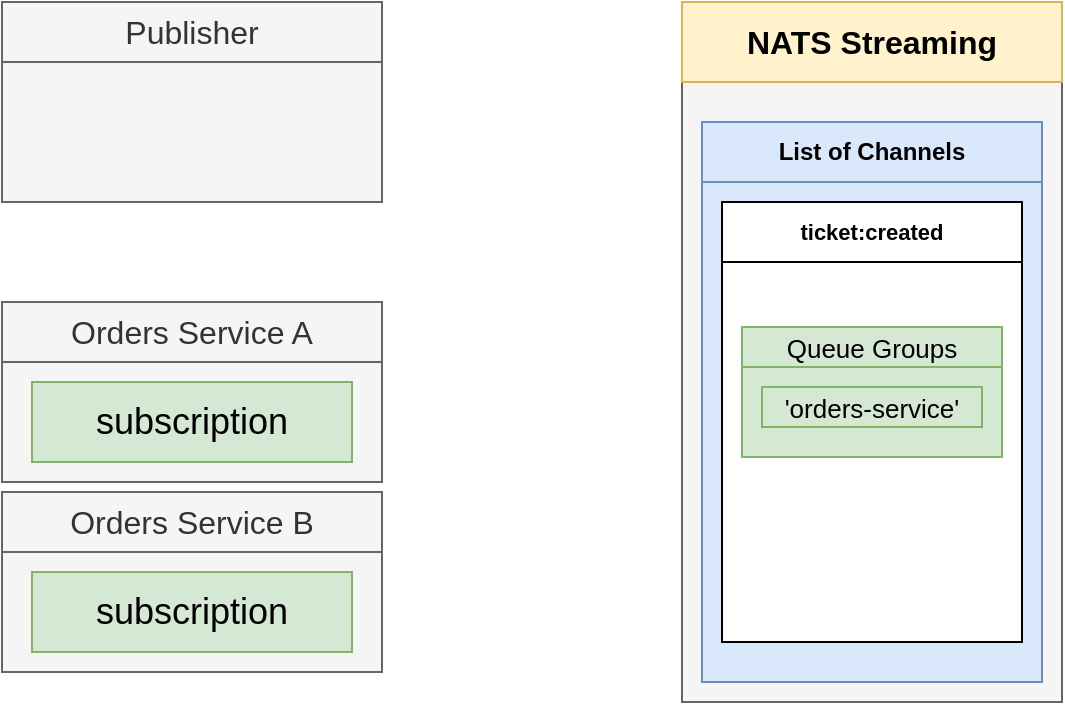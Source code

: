 <mxfile version="13.0.2" type="github" pages="4">
  <diagram id="XnMkDaOkkMK2pUcaQcO5" name="01 - listener">
    <mxGraphModel dx="715" dy="352" grid="1" gridSize="10" guides="1" tooltips="1" connect="1" arrows="1" fold="1" page="1" pageScale="1" pageWidth="1920" pageHeight="1200" math="0" shadow="0">
      <root>
        <mxCell id="0" />
        <mxCell id="1" parent="0" />
        <mxCell id="knFU9iSai9PlR1MATkQc-1" value="Publisher" style="rounded=0;whiteSpace=wrap;html=1;fillColor=#f5f5f5;strokeColor=#666666;fontColor=#333333;fontStyle=0;fontSize=16;" parent="1" vertex="1">
          <mxGeometry x="610" y="260" width="190" height="30" as="geometry" />
        </mxCell>
        <mxCell id="knFU9iSai9PlR1MATkQc-2" value="" style="rounded=0;whiteSpace=wrap;html=1;fillColor=#f5f5f5;strokeColor=#666666;fontColor=#333333;" parent="1" vertex="1">
          <mxGeometry x="610" y="290" width="190" height="70" as="geometry" />
        </mxCell>
        <mxCell id="knFU9iSai9PlR1MATkQc-3" value="" style="rounded=0;whiteSpace=wrap;html=1;fillColor=#f5f5f5;strokeColor=#666666;fontColor=#333333;" parent="1" vertex="1">
          <mxGeometry x="950" y="300" width="190" height="310" as="geometry" />
        </mxCell>
        <mxCell id="knFU9iSai9PlR1MATkQc-4" value="Orders Service A" style="rounded=0;whiteSpace=wrap;html=1;fillColor=#f5f5f5;strokeColor=#666666;fontColor=#333333;fontStyle=0;fontSize=16;" parent="1" vertex="1">
          <mxGeometry x="610" y="410" width="190" height="30" as="geometry" />
        </mxCell>
        <mxCell id="knFU9iSai9PlR1MATkQc-5" value="NATS Streaming" style="rounded=0;whiteSpace=wrap;html=1;fillColor=#fff2cc;strokeColor=#d6b656;fontStyle=1;fontSize=16;" parent="1" vertex="1">
          <mxGeometry x="950" y="260" width="190" height="40" as="geometry" />
        </mxCell>
        <mxCell id="knFU9iSai9PlR1MATkQc-6" value="" style="rounded=0;whiteSpace=wrap;html=1;fillColor=#f5f5f5;strokeColor=#666666;fontColor=#333333;" parent="1" vertex="1">
          <mxGeometry x="610" y="440" width="190" height="60" as="geometry" />
        </mxCell>
        <mxCell id="knFU9iSai9PlR1MATkQc-7" value="List of Channels" style="rounded=0;whiteSpace=wrap;html=1;fontSize=12;fillColor=#dae8fc;strokeColor=#6c8ebf;fontStyle=1" parent="1" vertex="1">
          <mxGeometry x="960" y="320" width="170" height="30" as="geometry" />
        </mxCell>
        <mxCell id="knFU9iSai9PlR1MATkQc-8" value="" style="rounded=0;whiteSpace=wrap;html=1;fontSize=12;fillColor=#dae8fc;strokeColor=#6c8ebf;fontStyle=1" parent="1" vertex="1">
          <mxGeometry x="960" y="350" width="170" height="250" as="geometry" />
        </mxCell>
        <mxCell id="knFU9iSai9PlR1MATkQc-9" value="&lt;font style=&quot;font-size: 11px&quot;&gt;&lt;b&gt;ticket:created&lt;/b&gt;&lt;br style=&quot;font-size: 11px&quot;&gt;&lt;/font&gt;" style="rounded=0;whiteSpace=wrap;html=1;fontSize=11;align=center;" parent="1" vertex="1">
          <mxGeometry x="970" y="360" width="150" height="30" as="geometry" />
        </mxCell>
        <mxCell id="knFU9iSai9PlR1MATkQc-10" value="subscription" style="rounded=0;whiteSpace=wrap;html=1;fontSize=18;align=center;fillColor=#d5e8d4;strokeColor=#82b366;" parent="1" vertex="1">
          <mxGeometry x="625" y="450" width="160" height="40" as="geometry" />
        </mxCell>
        <mxCell id="knFU9iSai9PlR1MATkQc-11" value="&lt;font style=&quot;font-size: 11px&quot;&gt;&lt;br style=&quot;font-size: 11px&quot;&gt;&lt;/font&gt;" style="rounded=0;whiteSpace=wrap;html=1;fontSize=11;align=center;" parent="1" vertex="1">
          <mxGeometry x="970" y="390" width="150" height="190" as="geometry" />
        </mxCell>
        <mxCell id="knFU9iSai9PlR1MATkQc-18" value="Queue Groups" style="rounded=0;whiteSpace=wrap;html=1;fontSize=13;align=center;fillColor=#d5e8d4;strokeColor=#82b366;" parent="1" vertex="1">
          <mxGeometry x="980" y="422.5" width="130" height="20" as="geometry" />
        </mxCell>
        <mxCell id="knFU9iSai9PlR1MATkQc-19" value="" style="rounded=0;whiteSpace=wrap;html=1;fontSize=13;align=center;fillColor=#d5e8d4;strokeColor=#82b366;" parent="1" vertex="1">
          <mxGeometry x="980" y="442.5" width="130" height="45" as="geometry" />
        </mxCell>
        <mxCell id="knFU9iSai9PlR1MATkQc-20" value="&#39;orders-service&#39;" style="rounded=0;whiteSpace=wrap;html=1;fontSize=13;align=center;fillColor=#d5e8d4;strokeColor=#82b366;" parent="1" vertex="1">
          <mxGeometry x="990" y="452.5" width="110" height="20" as="geometry" />
        </mxCell>
        <mxCell id="knFU9iSai9PlR1MATkQc-28" value="Orders Service B" style="rounded=0;whiteSpace=wrap;html=1;fillColor=#f5f5f5;strokeColor=#666666;fontColor=#333333;fontStyle=0;fontSize=16;" parent="1" vertex="1">
          <mxGeometry x="610" y="505" width="190" height="30" as="geometry" />
        </mxCell>
        <mxCell id="knFU9iSai9PlR1MATkQc-29" value="" style="rounded=0;whiteSpace=wrap;html=1;fillColor=#f5f5f5;strokeColor=#666666;fontColor=#333333;" parent="1" vertex="1">
          <mxGeometry x="610" y="535" width="190" height="60" as="geometry" />
        </mxCell>
        <mxCell id="knFU9iSai9PlR1MATkQc-30" value="subscription" style="rounded=0;whiteSpace=wrap;html=1;fontSize=18;align=center;fillColor=#d5e8d4;strokeColor=#82b366;" parent="1" vertex="1">
          <mxGeometry x="625" y="545" width="160" height="40" as="geometry" />
        </mxCell>
      </root>
    </mxGraphModel>
  </diagram>
  <diagram id="8azAaEPp1HsWTgUEkDEf" name="03 - id">
    <mxGraphModel dx="1502" dy="739" grid="1" gridSize="10" guides="1" tooltips="1" connect="1" arrows="1" fold="1" page="1" pageScale="1" pageWidth="1920" pageHeight="1200" math="0" shadow="0">
      <root>
        <mxCell id="HbcU3tZbMtFgkvGHTX_1-0" />
        <mxCell id="HbcU3tZbMtFgkvGHTX_1-1" parent="HbcU3tZbMtFgkvGHTX_1-0" />
        <mxCell id="HbcU3tZbMtFgkvGHTX_1-2" value="Tickets Service" style="rounded=0;whiteSpace=wrap;html=1;fontSize=19;fillColor=#f5f5f5;strokeColor=#666666;fontColor=#333333;fontStyle=1" parent="HbcU3tZbMtFgkvGHTX_1-1" vertex="1">
          <mxGeometry x="400" y="230" width="250" height="25" as="geometry" />
        </mxCell>
        <mxCell id="HbcU3tZbMtFgkvGHTX_1-3" value="" style="rounded=0;whiteSpace=wrap;html=1;fontSize=22;fillColor=#f5f5f5;strokeColor=#666666;fontColor=#333333;fontStyle=1" parent="HbcU3tZbMtFgkvGHTX_1-1" vertex="1">
          <mxGeometry x="400" y="255" width="250" height="130" as="geometry" />
        </mxCell>
        <mxCell id="HbcU3tZbMtFgkvGHTX_1-4" value="Orders Service" style="rounded=0;whiteSpace=wrap;html=1;fontSize=19;fillColor=#f5f5f5;strokeColor=#666666;fontColor=#333333;fontStyle=1" parent="HbcU3tZbMtFgkvGHTX_1-1" vertex="1">
          <mxGeometry x="680" y="230" width="250" height="25" as="geometry" />
        </mxCell>
        <mxCell id="HbcU3tZbMtFgkvGHTX_1-5" value="" style="rounded=0;whiteSpace=wrap;html=1;fontSize=22;fillColor=#f5f5f5;strokeColor=#666666;fontColor=#333333;fontStyle=1" parent="HbcU3tZbMtFgkvGHTX_1-1" vertex="1">
          <mxGeometry x="680" y="255" width="250" height="130" as="geometry" />
        </mxCell>
        <mxCell id="HbcU3tZbMtFgkvGHTX_1-6" value="tickets" style="rounded=0;whiteSpace=wrap;html=1;fontSize=19;fillColor=#d5e8d4;strokeColor=#82b366;" parent="HbcU3tZbMtFgkvGHTX_1-1" vertex="1">
          <mxGeometry x="410" y="270" width="230" height="30" as="geometry" />
        </mxCell>
        <mxCell id="HbcU3tZbMtFgkvGHTX_1-8" value="tickets" style="rounded=0;whiteSpace=wrap;html=1;fontSize=19;fillColor=#e1d5e7;strokeColor=#9673a6;" parent="HbcU3tZbMtFgkvGHTX_1-1" vertex="1">
          <mxGeometry x="690" y="270" width="230" height="30" as="geometry" />
        </mxCell>
        <mxCell id="HbcU3tZbMtFgkvGHTX_1-9" value="{ id: &#39;ABC&#39;, title: &#39;concert&#39;, price: 20 }" style="rounded=0;whiteSpace=wrap;html=1;fontSize=13;" parent="HbcU3tZbMtFgkvGHTX_1-1" vertex="1">
          <mxGeometry x="410" y="300" width="230" height="50" as="geometry" />
        </mxCell>
        <mxCell id="HbcU3tZbMtFgkvGHTX_1-10" value="{ title: &#39;concert&#39;, price: 20, id: &#39;ABC&#39; }" style="rounded=0;whiteSpace=wrap;html=1;fontSize=13;" parent="HbcU3tZbMtFgkvGHTX_1-1" vertex="1">
          <mxGeometry x="690" y="300" width="230" height="50" as="geometry" />
        </mxCell>
      </root>
    </mxGraphModel>
  </diagram>
  <diagram id="s2ZtXvtPkM39lvie7NOL" name="04 - conc">
    <mxGraphModel dx="791" dy="389" grid="1" gridSize="10" guides="1" tooltips="1" connect="1" arrows="1" fold="1" page="1" pageScale="1" pageWidth="1920" pageHeight="1200" math="0" shadow="0">
      <root>
        <mxCell id="ytgddZ6V1vfilMeZAKQx-0" />
        <mxCell id="ytgddZ6V1vfilMeZAKQx-1" parent="ytgddZ6V1vfilMeZAKQx-0" />
        <mxCell id="ytgddZ6V1vfilMeZAKQx-6" style="edgeStyle=orthogonalEdgeStyle;rounded=0;orthogonalLoop=1;jettySize=auto;html=1;exitX=0.5;exitY=1;exitDx=0;exitDy=0;fontSize=19;" edge="1" parent="ytgddZ6V1vfilMeZAKQx-1" source="ytgddZ6V1vfilMeZAKQx-2" target="ytgddZ6V1vfilMeZAKQx-3">
          <mxGeometry relative="1" as="geometry" />
        </mxCell>
        <mxCell id="ytgddZ6V1vfilMeZAKQx-7" style="edgeStyle=orthogonalEdgeStyle;rounded=0;orthogonalLoop=1;jettySize=auto;html=1;exitX=0.5;exitY=1;exitDx=0;exitDy=0;fontSize=19;" edge="1" parent="ytgddZ6V1vfilMeZAKQx-1" source="ytgddZ6V1vfilMeZAKQx-2" target="ytgddZ6V1vfilMeZAKQx-5">
          <mxGeometry relative="1" as="geometry" />
        </mxCell>
        <mxCell id="ytgddZ6V1vfilMeZAKQx-2" value="Create Ticket with price 5" style="rounded=0;whiteSpace=wrap;html=1;fillColor=#dae8fc;strokeColor=#6c8ebf;fontSize=19;" vertex="1" parent="ytgddZ6V1vfilMeZAKQx-1">
          <mxGeometry x="450" y="100" width="190" height="60" as="geometry" />
        </mxCell>
        <mxCell id="ytgddZ6V1vfilMeZAKQx-3" value="Update ticket price to 10" style="rounded=0;whiteSpace=wrap;html=1;fillColor=#dae8fc;strokeColor=#6c8ebf;fontSize=19;" vertex="1" parent="ytgddZ6V1vfilMeZAKQx-1">
          <mxGeometry x="350" y="210" width="190" height="60" as="geometry" />
        </mxCell>
        <mxCell id="ytgddZ6V1vfilMeZAKQx-5" value="Update ticket price to 15" style="rounded=0;whiteSpace=wrap;html=1;fillColor=#dae8fc;strokeColor=#6c8ebf;fontSize=19;" vertex="1" parent="ytgddZ6V1vfilMeZAKQx-1">
          <mxGeometry x="540" y="230" width="190" height="60" as="geometry" />
        </mxCell>
        <mxCell id="ytgddZ6V1vfilMeZAKQx-8" value="" style="endArrow=classic;html=1;fontSize=19;" edge="1" parent="ytgddZ6V1vfilMeZAKQx-1">
          <mxGeometry width="50" height="50" relative="1" as="geometry">
            <mxPoint x="330" y="100" as="sourcePoint" />
            <mxPoint x="330" y="290" as="targetPoint" />
          </mxGeometry>
        </mxCell>
        <mxCell id="ytgddZ6V1vfilMeZAKQx-9" value="Time" style="text;html=1;strokeColor=none;fillColor=none;align=right;verticalAlign=middle;whiteSpace=wrap;rounded=0;fontSize=19;" vertex="1" parent="ytgddZ6V1vfilMeZAKQx-1">
          <mxGeometry x="210" y="100" width="110" height="20" as="geometry" />
        </mxCell>
        <mxCell id="ytgddZ6V1vfilMeZAKQx-10" value="10ms delay" style="text;html=1;strokeColor=none;fillColor=none;align=left;verticalAlign=middle;whiteSpace=wrap;rounded=0;fontSize=11;" vertex="1" parent="ytgddZ6V1vfilMeZAKQx-1">
          <mxGeometry x="538" y="210" width="110" height="20" as="geometry" />
        </mxCell>
        <mxCell id="ytgddZ6V1vfilMeZAKQx-12" value="Repeat 200x" style="text;html=1;strokeColor=none;fillColor=none;align=center;verticalAlign=middle;whiteSpace=wrap;rounded=0;fontSize=19;fontStyle=2" vertex="1" parent="ytgddZ6V1vfilMeZAKQx-1">
          <mxGeometry x="460" y="310" width="170" height="20" as="geometry" />
        </mxCell>
      </root>
    </mxGraphModel>
  </diagram>
  <diagram id="yUfI93iDVKuBCHSDgu4D" name="05 - conc">
    <mxGraphModel dx="858" dy="422" grid="1" gridSize="10" guides="1" tooltips="1" connect="1" arrows="1" fold="1" page="1" pageScale="1" pageWidth="1920" pageHeight="1200" math="0" shadow="0">
      <root>
        <mxCell id="6ZUPitewS4NCuQdi4uVs-0" />
        <mxCell id="6ZUPitewS4NCuQdi4uVs-1" parent="6ZUPitewS4NCuQdi4uVs-0" />
        <mxCell id="CprpGlmimzwDBy_MxNqk-0" value="Tickets Database" style="rounded=0;whiteSpace=wrap;html=1;fillColor=#f5f5f5;strokeColor=#666666;fontColor=#333333;fontStyle=1;fontSize=16;" vertex="1" parent="6ZUPitewS4NCuQdi4uVs-1">
          <mxGeometry x="650" y="225" width="170" height="30" as="geometry" />
        </mxCell>
        <mxCell id="CprpGlmimzwDBy_MxNqk-1" value="" style="rounded=0;whiteSpace=wrap;html=1;fillColor=#f5f5f5;strokeColor=#666666;fontColor=#333333;" vertex="1" parent="6ZUPitewS4NCuQdi4uVs-1">
          <mxGeometry x="650" y="255" width="170" height="150" as="geometry" />
        </mxCell>
        <mxCell id="CprpGlmimzwDBy_MxNqk-2" value="" style="strokeWidth=1;shadow=0;dashed=0;align=center;html=1;shape=mxgraph.mockup.containers.browserWindow;rSize=0;strokeColor=#666666;strokeColor2=#008cff;strokeColor3=#c4c4c4;mainText=,;recursiveResize=0;fontSize=13;" vertex="1" parent="6ZUPitewS4NCuQdi4uVs-1">
          <mxGeometry x="180" y="170" width="250" height="240" as="geometry" />
        </mxCell>
        <mxCell id="CprpGlmimzwDBy_MxNqk-3" value="Page 1" style="strokeWidth=1;shadow=0;dashed=0;align=center;html=1;shape=mxgraph.mockup.containers.anchor;fontSize=17;fontColor=#666666;align=left;" vertex="1" parent="CprpGlmimzwDBy_MxNqk-2">
          <mxGeometry x="60" y="12" width="110" height="26" as="geometry" />
        </mxCell>
        <mxCell id="CprpGlmimzwDBy_MxNqk-4" value="" style="strokeWidth=1;shadow=0;dashed=0;align=center;html=1;shape=mxgraph.mockup.containers.anchor;rSize=0;fontSize=17;fontColor=#666666;align=left;" vertex="1" parent="CprpGlmimzwDBy_MxNqk-2">
          <mxGeometry x="130" y="60" width="250" height="26" as="geometry" />
        </mxCell>
        <mxCell id="CprpGlmimzwDBy_MxNqk-37" value="&lt;b&gt;Create ticket with price = 5&lt;/b&gt;" style="rounded=0;whiteSpace=wrap;html=1;fontSize=12;align=center;fillColor=#dae8fc;strokeColor=#6c8ebf;" vertex="1" parent="CprpGlmimzwDBy_MxNqk-2">
          <mxGeometry x="80" y="110" width="170" height="45" as="geometry" />
        </mxCell>
        <mxCell id="CprpGlmimzwDBy_MxNqk-38" value="&lt;b&gt;Update that ticket with price = 10&lt;/b&gt;" style="rounded=0;whiteSpace=wrap;html=1;fontSize=12;align=center;fillColor=#dae8fc;strokeColor=#6c8ebf;" vertex="1" parent="CprpGlmimzwDBy_MxNqk-2">
          <mxGeometry x="80" y="155" width="170" height="45" as="geometry" />
        </mxCell>
        <mxCell id="CprpGlmimzwDBy_MxNqk-39" value="&lt;b&gt;Update that ticket with price = 15&lt;/b&gt;" style="rounded=0;whiteSpace=wrap;html=1;fontSize=12;align=center;fillColor=#dae8fc;strokeColor=#6c8ebf;" vertex="1" parent="CprpGlmimzwDBy_MxNqk-2">
          <mxGeometry x="80" y="200" width="170" height="40" as="geometry" />
        </mxCell>
        <mxCell id="CprpGlmimzwDBy_MxNqk-5" style="edgeStyle=orthogonalEdgeStyle;rounded=0;orthogonalLoop=1;jettySize=auto;html=1;exitX=1;exitY=0.5;exitDx=0;exitDy=0;entryX=0;entryY=0.5;entryDx=0;entryDy=0;fontSize=10;" edge="1" parent="6ZUPitewS4NCuQdi4uVs-1" source="CprpGlmimzwDBy_MxNqk-6" target="CprpGlmimzwDBy_MxNqk-1">
          <mxGeometry relative="1" as="geometry" />
        </mxCell>
        <mxCell id="CprpGlmimzwDBy_MxNqk-6" value="Tickets Service" style="rounded=0;whiteSpace=wrap;html=1;fillColor=#f5f5f5;strokeColor=#666666;fontColor=#333333;fontStyle=1;fontSize=16;" vertex="1" parent="6ZUPitewS4NCuQdi4uVs-1">
          <mxGeometry x="500" y="260" width="110" height="140" as="geometry" />
        </mxCell>
        <mxCell id="CprpGlmimzwDBy_MxNqk-7" value="" style="shape=curlyBracket;whiteSpace=wrap;html=1;rounded=1;fontSize=13;align=center;rotation=-180;" vertex="1" parent="6ZUPitewS4NCuQdi4uVs-1">
          <mxGeometry x="430" y="307.5" width="50" height="65" as="geometry" />
        </mxCell>
        <mxCell id="CprpGlmimzwDBy_MxNqk-8" value="" style="endArrow=classic;html=1;fontSize=12;fontColor=#000000;" edge="1" parent="6ZUPitewS4NCuQdi4uVs-1">
          <mxGeometry width="50" height="50" relative="1" as="geometry">
            <mxPoint x="470" y="340" as="sourcePoint" />
            <mxPoint x="500" y="339.71" as="targetPoint" />
          </mxGeometry>
        </mxCell>
        <mxCell id="CprpGlmimzwDBy_MxNqk-9" value="TicketId" style="rounded=0;whiteSpace=wrap;html=1;fontSize=10;align=center;fillColor=#dae8fc;strokeColor=#6c8ebf;" vertex="1" parent="6ZUPitewS4NCuQdi4uVs-1">
          <mxGeometry x="660" y="265" width="60" height="20" as="geometry" />
        </mxCell>
        <mxCell id="CprpGlmimzwDBy_MxNqk-10" value="-" style="rounded=0;whiteSpace=wrap;html=1;fontSize=10;align=center;" vertex="1" parent="6ZUPitewS4NCuQdi4uVs-1">
          <mxGeometry x="660" y="285" width="60" height="45" as="geometry" />
        </mxCell>
        <mxCell id="CprpGlmimzwDBy_MxNqk-11" value="Price" style="rounded=0;whiteSpace=wrap;html=1;fontSize=10;align=center;fillColor=#dae8fc;strokeColor=#6c8ebf;" vertex="1" parent="6ZUPitewS4NCuQdi4uVs-1">
          <mxGeometry x="720" y="265" width="90" height="20" as="geometry" />
        </mxCell>
        <mxCell id="CprpGlmimzwDBy_MxNqk-12" value="-" style="rounded=0;whiteSpace=wrap;html=1;fontSize=10;align=center;" vertex="1" parent="6ZUPitewS4NCuQdi4uVs-1">
          <mxGeometry x="720" y="285" width="90" height="45" as="geometry" />
        </mxCell>
        <mxCell id="CprpGlmimzwDBy_MxNqk-13" value="" style="rounded=0;whiteSpace=wrap;html=1;fillColor=#f5f5f5;strokeColor=#666666;fontColor=#333333;" vertex="1" parent="6ZUPitewS4NCuQdi4uVs-1">
          <mxGeometry x="1050" y="265" width="190" height="310" as="geometry" />
        </mxCell>
        <mxCell id="CprpGlmimzwDBy_MxNqk-14" value="NATS Streaming" style="rounded=0;whiteSpace=wrap;html=1;fillColor=#fff2cc;strokeColor=#d6b656;fontStyle=1;fontSize=16;" vertex="1" parent="6ZUPitewS4NCuQdi4uVs-1">
          <mxGeometry x="1050" y="225" width="190" height="40" as="geometry" />
        </mxCell>
        <mxCell id="CprpGlmimzwDBy_MxNqk-15" value="List of Channels" style="rounded=0;whiteSpace=wrap;html=1;fontSize=12;fillColor=#dae8fc;strokeColor=#6c8ebf;fontStyle=1" vertex="1" parent="6ZUPitewS4NCuQdi4uVs-1">
          <mxGeometry x="1060" y="285" width="170" height="30" as="geometry" />
        </mxCell>
        <mxCell id="CprpGlmimzwDBy_MxNqk-16" value="" style="rounded=0;whiteSpace=wrap;html=1;fontSize=12;fillColor=#dae8fc;strokeColor=#6c8ebf;fontStyle=1" vertex="1" parent="6ZUPitewS4NCuQdi4uVs-1">
          <mxGeometry x="1060" y="315" width="170" height="250" as="geometry" />
        </mxCell>
        <mxCell id="CprpGlmimzwDBy_MxNqk-17" style="edgeStyle=orthogonalEdgeStyle;rounded=0;orthogonalLoop=1;jettySize=auto;html=1;exitX=0;exitY=0.75;exitDx=0;exitDy=0;entryX=1;entryY=0.5;entryDx=0;entryDy=0;fontSize=23;" edge="1" parent="6ZUPitewS4NCuQdi4uVs-1" source="CprpGlmimzwDBy_MxNqk-19" target="CprpGlmimzwDBy_MxNqk-21">
          <mxGeometry relative="1" as="geometry" />
        </mxCell>
        <mxCell id="CprpGlmimzwDBy_MxNqk-18" style="edgeStyle=orthogonalEdgeStyle;rounded=0;orthogonalLoop=1;jettySize=auto;html=1;exitX=0;exitY=0.75;exitDx=0;exitDy=0;entryX=1;entryY=0.5;entryDx=0;entryDy=0;fontSize=23;" edge="1" parent="6ZUPitewS4NCuQdi4uVs-1" source="CprpGlmimzwDBy_MxNqk-19" target="CprpGlmimzwDBy_MxNqk-23">
          <mxGeometry relative="1" as="geometry" />
        </mxCell>
        <mxCell id="CprpGlmimzwDBy_MxNqk-19" value="ticket:created&lt;br&gt;-&lt;br&gt;ticket:updated" style="rounded=0;whiteSpace=wrap;html=1;fontSize=11;align=center;fontStyle=1" vertex="1" parent="6ZUPitewS4NCuQdi4uVs-1">
          <mxGeometry x="1070" y="325" width="150" height="95" as="geometry" />
        </mxCell>
        <mxCell id="CprpGlmimzwDBy_MxNqk-20" style="edgeStyle=orthogonalEdgeStyle;rounded=0;orthogonalLoop=1;jettySize=auto;html=1;exitX=0;exitY=0.5;exitDx=0;exitDy=0;entryX=1;entryY=0.5;entryDx=0;entryDy=0;fontSize=15;" edge="1" parent="6ZUPitewS4NCuQdi4uVs-1" source="CprpGlmimzwDBy_MxNqk-21" target="CprpGlmimzwDBy_MxNqk-25">
          <mxGeometry relative="1" as="geometry" />
        </mxCell>
        <mxCell id="CprpGlmimzwDBy_MxNqk-21" value="Orders Srv (Listener) A" style="rounded=0;whiteSpace=wrap;html=1;fillColor=#f5f5f5;strokeColor=#666666;fontColor=#333333;fontStyle=1;fontSize=16;" vertex="1" parent="6ZUPitewS4NCuQdi4uVs-1">
          <mxGeometry x="780" y="495" width="210" height="30" as="geometry" />
        </mxCell>
        <mxCell id="CprpGlmimzwDBy_MxNqk-22" style="edgeStyle=orthogonalEdgeStyle;rounded=0;orthogonalLoop=1;jettySize=auto;html=1;exitX=0;exitY=0.5;exitDx=0;exitDy=0;fontSize=15;" edge="1" parent="6ZUPitewS4NCuQdi4uVs-1" source="CprpGlmimzwDBy_MxNqk-23" target="CprpGlmimzwDBy_MxNqk-25">
          <mxGeometry relative="1" as="geometry" />
        </mxCell>
        <mxCell id="CprpGlmimzwDBy_MxNqk-23" value="Orders Srv (Listener) B" style="rounded=0;whiteSpace=wrap;html=1;fillColor=#f5f5f5;strokeColor=#666666;fontColor=#333333;fontStyle=1;fontSize=16;" vertex="1" parent="6ZUPitewS4NCuQdi4uVs-1">
          <mxGeometry x="780" y="555" width="210" height="30" as="geometry" />
        </mxCell>
        <mxCell id="CprpGlmimzwDBy_MxNqk-24" value="Orders Database" style="rounded=0;whiteSpace=wrap;html=1;fillColor=#f5f5f5;strokeColor=#666666;fontColor=#333333;fontStyle=1;fontSize=16;" vertex="1" parent="6ZUPitewS4NCuQdi4uVs-1">
          <mxGeometry x="530" y="420" width="190" height="30" as="geometry" />
        </mxCell>
        <mxCell id="CprpGlmimzwDBy_MxNqk-25" value="" style="rounded=0;whiteSpace=wrap;html=1;fillColor=#f5f5f5;strokeColor=#666666;fontColor=#333333;" vertex="1" parent="6ZUPitewS4NCuQdi4uVs-1">
          <mxGeometry x="530" y="450" width="190" height="200" as="geometry" />
        </mxCell>
        <mxCell id="CprpGlmimzwDBy_MxNqk-26" value="TicketId" style="rounded=0;whiteSpace=wrap;html=1;fontSize=10;align=center;fillColor=#dae8fc;strokeColor=#6c8ebf;" vertex="1" parent="6ZUPitewS4NCuQdi4uVs-1">
          <mxGeometry x="540" y="460" width="60" height="20" as="geometry" />
        </mxCell>
        <mxCell id="CprpGlmimzwDBy_MxNqk-27" value="-" style="rounded=0;whiteSpace=wrap;html=1;fontSize=15;align=center;" vertex="1" parent="6ZUPitewS4NCuQdi4uVs-1">
          <mxGeometry x="540" y="480" width="60" height="55" as="geometry" />
        </mxCell>
        <mxCell id="CprpGlmimzwDBy_MxNqk-28" value="Price" style="rounded=0;whiteSpace=wrap;html=1;fontSize=10;align=center;fillColor=#dae8fc;strokeColor=#6c8ebf;" vertex="1" parent="6ZUPitewS4NCuQdi4uVs-1">
          <mxGeometry x="600" y="460" width="100" height="20" as="geometry" />
        </mxCell>
        <mxCell id="CprpGlmimzwDBy_MxNqk-31" value="-" style="rounded=0;whiteSpace=wrap;html=1;fontSize=15;align=center;" vertex="1" parent="6ZUPitewS4NCuQdi4uVs-1">
          <mxGeometry x="600" y="480" width="100" height="55" as="geometry" />
        </mxCell>
        <mxCell id="CprpGlmimzwDBy_MxNqk-34" value="&lt;b&gt;ticket:created&lt;/b&gt;&lt;br&gt;id: &#39;CZQ&#39;, price: 5" style="rounded=0;whiteSpace=wrap;html=1;fontSize=12;align=center;fillColor=#f8cecc;strokeColor=#b85450;" vertex="1" parent="6ZUPitewS4NCuQdi4uVs-1">
          <mxGeometry x="940" y="60" width="170" height="45" as="geometry" />
        </mxCell>
        <mxCell id="CprpGlmimzwDBy_MxNqk-35" value="&lt;b&gt;ticket:updated&lt;/b&gt;&lt;br&gt;id: &#39;CZQ&#39;, price: 10" style="rounded=0;whiteSpace=wrap;html=1;fontSize=12;align=center;fillColor=#f8cecc;strokeColor=#b85450;" vertex="1" parent="6ZUPitewS4NCuQdi4uVs-1">
          <mxGeometry x="940" y="105" width="170" height="45" as="geometry" />
        </mxCell>
        <mxCell id="CprpGlmimzwDBy_MxNqk-36" value="&lt;b&gt;ticket:updated&lt;/b&gt;&lt;br&gt;id: &#39;czq&#39;, price: 15" style="rounded=0;whiteSpace=wrap;html=1;fontSize=12;align=center;fillColor=#f8cecc;strokeColor=#b85450;" vertex="1" parent="6ZUPitewS4NCuQdi4uVs-1">
          <mxGeometry x="940" y="150" width="170" height="40" as="geometry" />
        </mxCell>
      </root>
    </mxGraphModel>
  </diagram>
</mxfile>
